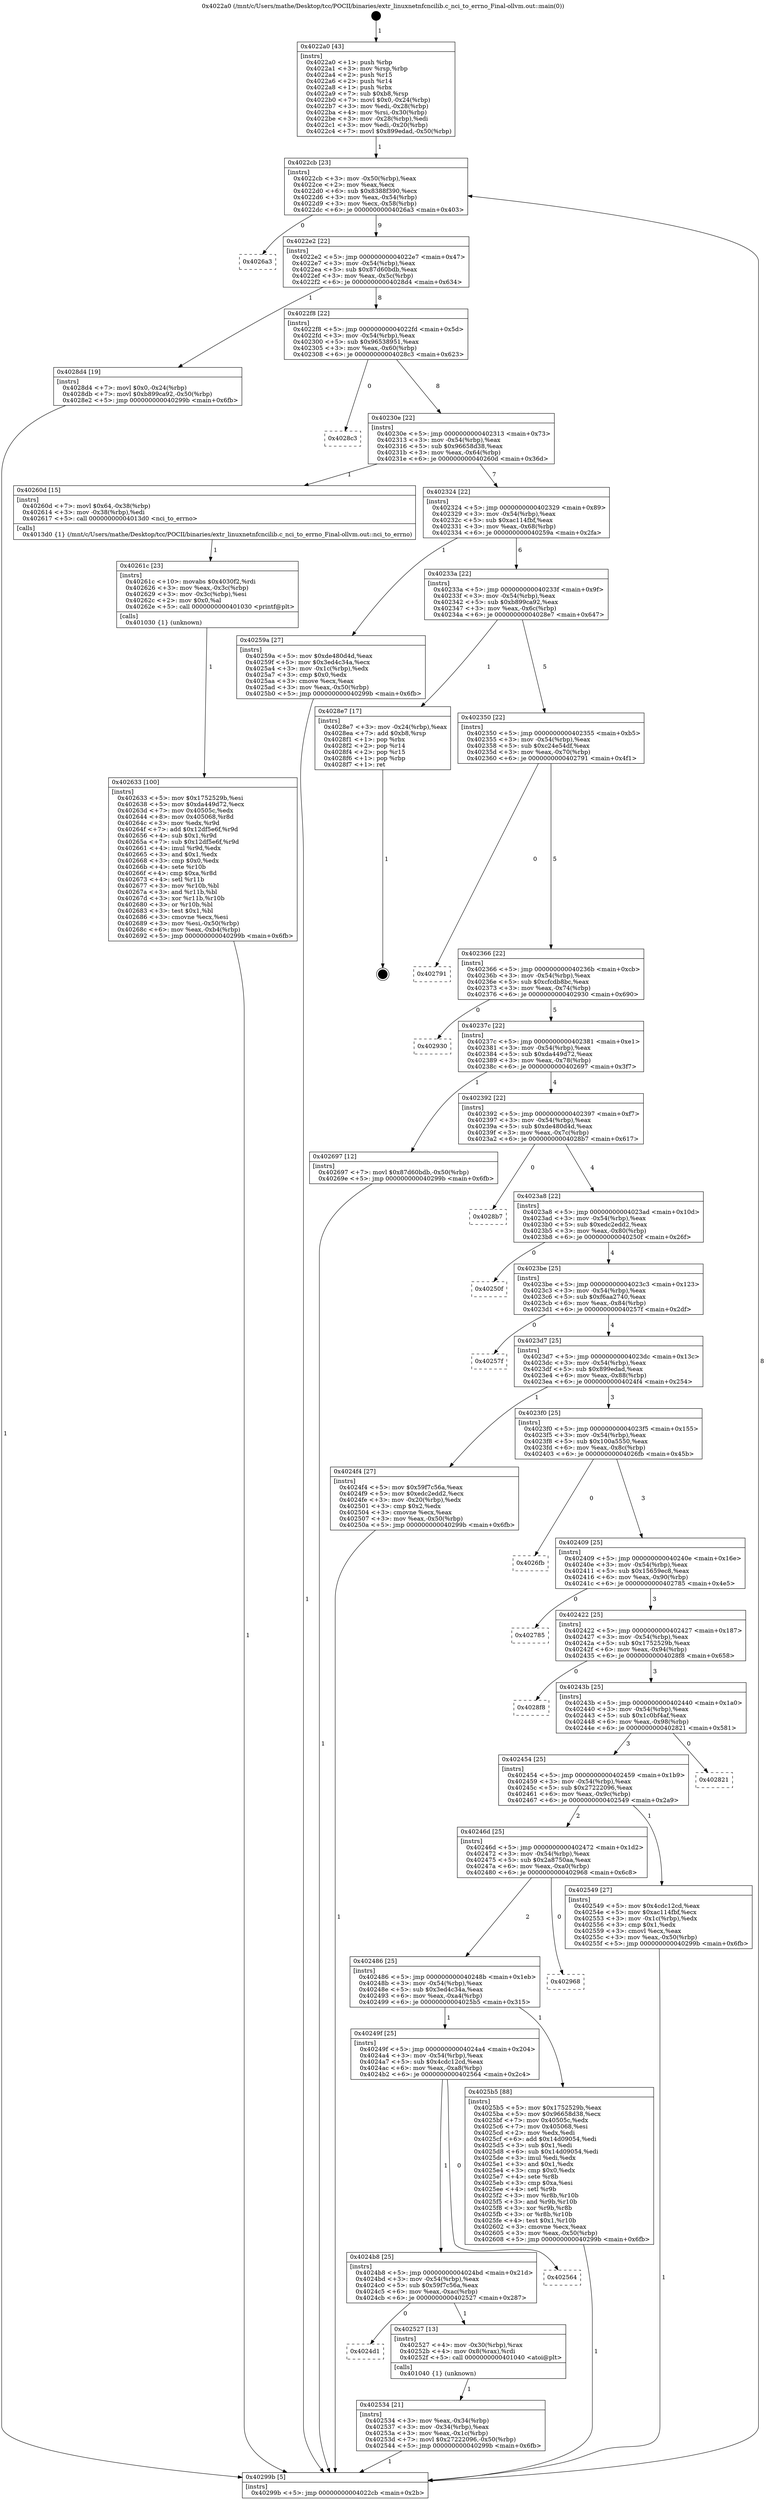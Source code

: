 digraph "0x4022a0" {
  label = "0x4022a0 (/mnt/c/Users/mathe/Desktop/tcc/POCII/binaries/extr_linuxnetnfcncilib.c_nci_to_errno_Final-ollvm.out::main(0))"
  labelloc = "t"
  node[shape=record]

  Entry [label="",width=0.3,height=0.3,shape=circle,fillcolor=black,style=filled]
  "0x4022cb" [label="{
     0x4022cb [23]\l
     | [instrs]\l
     &nbsp;&nbsp;0x4022cb \<+3\>: mov -0x50(%rbp),%eax\l
     &nbsp;&nbsp;0x4022ce \<+2\>: mov %eax,%ecx\l
     &nbsp;&nbsp;0x4022d0 \<+6\>: sub $0x8388f390,%ecx\l
     &nbsp;&nbsp;0x4022d6 \<+3\>: mov %eax,-0x54(%rbp)\l
     &nbsp;&nbsp;0x4022d9 \<+3\>: mov %ecx,-0x58(%rbp)\l
     &nbsp;&nbsp;0x4022dc \<+6\>: je 00000000004026a3 \<main+0x403\>\l
  }"]
  "0x4026a3" [label="{
     0x4026a3\l
  }", style=dashed]
  "0x4022e2" [label="{
     0x4022e2 [22]\l
     | [instrs]\l
     &nbsp;&nbsp;0x4022e2 \<+5\>: jmp 00000000004022e7 \<main+0x47\>\l
     &nbsp;&nbsp;0x4022e7 \<+3\>: mov -0x54(%rbp),%eax\l
     &nbsp;&nbsp;0x4022ea \<+5\>: sub $0x87d60bdb,%eax\l
     &nbsp;&nbsp;0x4022ef \<+3\>: mov %eax,-0x5c(%rbp)\l
     &nbsp;&nbsp;0x4022f2 \<+6\>: je 00000000004028d4 \<main+0x634\>\l
  }"]
  Exit [label="",width=0.3,height=0.3,shape=circle,fillcolor=black,style=filled,peripheries=2]
  "0x4028d4" [label="{
     0x4028d4 [19]\l
     | [instrs]\l
     &nbsp;&nbsp;0x4028d4 \<+7\>: movl $0x0,-0x24(%rbp)\l
     &nbsp;&nbsp;0x4028db \<+7\>: movl $0xb899ca92,-0x50(%rbp)\l
     &nbsp;&nbsp;0x4028e2 \<+5\>: jmp 000000000040299b \<main+0x6fb\>\l
  }"]
  "0x4022f8" [label="{
     0x4022f8 [22]\l
     | [instrs]\l
     &nbsp;&nbsp;0x4022f8 \<+5\>: jmp 00000000004022fd \<main+0x5d\>\l
     &nbsp;&nbsp;0x4022fd \<+3\>: mov -0x54(%rbp),%eax\l
     &nbsp;&nbsp;0x402300 \<+5\>: sub $0x96538951,%eax\l
     &nbsp;&nbsp;0x402305 \<+3\>: mov %eax,-0x60(%rbp)\l
     &nbsp;&nbsp;0x402308 \<+6\>: je 00000000004028c3 \<main+0x623\>\l
  }"]
  "0x402633" [label="{
     0x402633 [100]\l
     | [instrs]\l
     &nbsp;&nbsp;0x402633 \<+5\>: mov $0x1752529b,%esi\l
     &nbsp;&nbsp;0x402638 \<+5\>: mov $0xda449d72,%ecx\l
     &nbsp;&nbsp;0x40263d \<+7\>: mov 0x40505c,%edx\l
     &nbsp;&nbsp;0x402644 \<+8\>: mov 0x405068,%r8d\l
     &nbsp;&nbsp;0x40264c \<+3\>: mov %edx,%r9d\l
     &nbsp;&nbsp;0x40264f \<+7\>: add $0x12df5e6f,%r9d\l
     &nbsp;&nbsp;0x402656 \<+4\>: sub $0x1,%r9d\l
     &nbsp;&nbsp;0x40265a \<+7\>: sub $0x12df5e6f,%r9d\l
     &nbsp;&nbsp;0x402661 \<+4\>: imul %r9d,%edx\l
     &nbsp;&nbsp;0x402665 \<+3\>: and $0x1,%edx\l
     &nbsp;&nbsp;0x402668 \<+3\>: cmp $0x0,%edx\l
     &nbsp;&nbsp;0x40266b \<+4\>: sete %r10b\l
     &nbsp;&nbsp;0x40266f \<+4\>: cmp $0xa,%r8d\l
     &nbsp;&nbsp;0x402673 \<+4\>: setl %r11b\l
     &nbsp;&nbsp;0x402677 \<+3\>: mov %r10b,%bl\l
     &nbsp;&nbsp;0x40267a \<+3\>: and %r11b,%bl\l
     &nbsp;&nbsp;0x40267d \<+3\>: xor %r11b,%r10b\l
     &nbsp;&nbsp;0x402680 \<+3\>: or %r10b,%bl\l
     &nbsp;&nbsp;0x402683 \<+3\>: test $0x1,%bl\l
     &nbsp;&nbsp;0x402686 \<+3\>: cmovne %ecx,%esi\l
     &nbsp;&nbsp;0x402689 \<+3\>: mov %esi,-0x50(%rbp)\l
     &nbsp;&nbsp;0x40268c \<+6\>: mov %eax,-0xb4(%rbp)\l
     &nbsp;&nbsp;0x402692 \<+5\>: jmp 000000000040299b \<main+0x6fb\>\l
  }"]
  "0x4028c3" [label="{
     0x4028c3\l
  }", style=dashed]
  "0x40230e" [label="{
     0x40230e [22]\l
     | [instrs]\l
     &nbsp;&nbsp;0x40230e \<+5\>: jmp 0000000000402313 \<main+0x73\>\l
     &nbsp;&nbsp;0x402313 \<+3\>: mov -0x54(%rbp),%eax\l
     &nbsp;&nbsp;0x402316 \<+5\>: sub $0x96658d38,%eax\l
     &nbsp;&nbsp;0x40231b \<+3\>: mov %eax,-0x64(%rbp)\l
     &nbsp;&nbsp;0x40231e \<+6\>: je 000000000040260d \<main+0x36d\>\l
  }"]
  "0x40261c" [label="{
     0x40261c [23]\l
     | [instrs]\l
     &nbsp;&nbsp;0x40261c \<+10\>: movabs $0x4030f2,%rdi\l
     &nbsp;&nbsp;0x402626 \<+3\>: mov %eax,-0x3c(%rbp)\l
     &nbsp;&nbsp;0x402629 \<+3\>: mov -0x3c(%rbp),%esi\l
     &nbsp;&nbsp;0x40262c \<+2\>: mov $0x0,%al\l
     &nbsp;&nbsp;0x40262e \<+5\>: call 0000000000401030 \<printf@plt\>\l
     | [calls]\l
     &nbsp;&nbsp;0x401030 \{1\} (unknown)\l
  }"]
  "0x40260d" [label="{
     0x40260d [15]\l
     | [instrs]\l
     &nbsp;&nbsp;0x40260d \<+7\>: movl $0x64,-0x38(%rbp)\l
     &nbsp;&nbsp;0x402614 \<+3\>: mov -0x38(%rbp),%edi\l
     &nbsp;&nbsp;0x402617 \<+5\>: call 00000000004013d0 \<nci_to_errno\>\l
     | [calls]\l
     &nbsp;&nbsp;0x4013d0 \{1\} (/mnt/c/Users/mathe/Desktop/tcc/POCII/binaries/extr_linuxnetnfcncilib.c_nci_to_errno_Final-ollvm.out::nci_to_errno)\l
  }"]
  "0x402324" [label="{
     0x402324 [22]\l
     | [instrs]\l
     &nbsp;&nbsp;0x402324 \<+5\>: jmp 0000000000402329 \<main+0x89\>\l
     &nbsp;&nbsp;0x402329 \<+3\>: mov -0x54(%rbp),%eax\l
     &nbsp;&nbsp;0x40232c \<+5\>: sub $0xac114fbf,%eax\l
     &nbsp;&nbsp;0x402331 \<+3\>: mov %eax,-0x68(%rbp)\l
     &nbsp;&nbsp;0x402334 \<+6\>: je 000000000040259a \<main+0x2fa\>\l
  }"]
  "0x402534" [label="{
     0x402534 [21]\l
     | [instrs]\l
     &nbsp;&nbsp;0x402534 \<+3\>: mov %eax,-0x34(%rbp)\l
     &nbsp;&nbsp;0x402537 \<+3\>: mov -0x34(%rbp),%eax\l
     &nbsp;&nbsp;0x40253a \<+3\>: mov %eax,-0x1c(%rbp)\l
     &nbsp;&nbsp;0x40253d \<+7\>: movl $0x27222096,-0x50(%rbp)\l
     &nbsp;&nbsp;0x402544 \<+5\>: jmp 000000000040299b \<main+0x6fb\>\l
  }"]
  "0x40259a" [label="{
     0x40259a [27]\l
     | [instrs]\l
     &nbsp;&nbsp;0x40259a \<+5\>: mov $0xde480d4d,%eax\l
     &nbsp;&nbsp;0x40259f \<+5\>: mov $0x3ed4c34a,%ecx\l
     &nbsp;&nbsp;0x4025a4 \<+3\>: mov -0x1c(%rbp),%edx\l
     &nbsp;&nbsp;0x4025a7 \<+3\>: cmp $0x0,%edx\l
     &nbsp;&nbsp;0x4025aa \<+3\>: cmove %ecx,%eax\l
     &nbsp;&nbsp;0x4025ad \<+3\>: mov %eax,-0x50(%rbp)\l
     &nbsp;&nbsp;0x4025b0 \<+5\>: jmp 000000000040299b \<main+0x6fb\>\l
  }"]
  "0x40233a" [label="{
     0x40233a [22]\l
     | [instrs]\l
     &nbsp;&nbsp;0x40233a \<+5\>: jmp 000000000040233f \<main+0x9f\>\l
     &nbsp;&nbsp;0x40233f \<+3\>: mov -0x54(%rbp),%eax\l
     &nbsp;&nbsp;0x402342 \<+5\>: sub $0xb899ca92,%eax\l
     &nbsp;&nbsp;0x402347 \<+3\>: mov %eax,-0x6c(%rbp)\l
     &nbsp;&nbsp;0x40234a \<+6\>: je 00000000004028e7 \<main+0x647\>\l
  }"]
  "0x4024d1" [label="{
     0x4024d1\l
  }", style=dashed]
  "0x4028e7" [label="{
     0x4028e7 [17]\l
     | [instrs]\l
     &nbsp;&nbsp;0x4028e7 \<+3\>: mov -0x24(%rbp),%eax\l
     &nbsp;&nbsp;0x4028ea \<+7\>: add $0xb8,%rsp\l
     &nbsp;&nbsp;0x4028f1 \<+1\>: pop %rbx\l
     &nbsp;&nbsp;0x4028f2 \<+2\>: pop %r14\l
     &nbsp;&nbsp;0x4028f4 \<+2\>: pop %r15\l
     &nbsp;&nbsp;0x4028f6 \<+1\>: pop %rbp\l
     &nbsp;&nbsp;0x4028f7 \<+1\>: ret\l
  }"]
  "0x402350" [label="{
     0x402350 [22]\l
     | [instrs]\l
     &nbsp;&nbsp;0x402350 \<+5\>: jmp 0000000000402355 \<main+0xb5\>\l
     &nbsp;&nbsp;0x402355 \<+3\>: mov -0x54(%rbp),%eax\l
     &nbsp;&nbsp;0x402358 \<+5\>: sub $0xc24e54df,%eax\l
     &nbsp;&nbsp;0x40235d \<+3\>: mov %eax,-0x70(%rbp)\l
     &nbsp;&nbsp;0x402360 \<+6\>: je 0000000000402791 \<main+0x4f1\>\l
  }"]
  "0x402527" [label="{
     0x402527 [13]\l
     | [instrs]\l
     &nbsp;&nbsp;0x402527 \<+4\>: mov -0x30(%rbp),%rax\l
     &nbsp;&nbsp;0x40252b \<+4\>: mov 0x8(%rax),%rdi\l
     &nbsp;&nbsp;0x40252f \<+5\>: call 0000000000401040 \<atoi@plt\>\l
     | [calls]\l
     &nbsp;&nbsp;0x401040 \{1\} (unknown)\l
  }"]
  "0x402791" [label="{
     0x402791\l
  }", style=dashed]
  "0x402366" [label="{
     0x402366 [22]\l
     | [instrs]\l
     &nbsp;&nbsp;0x402366 \<+5\>: jmp 000000000040236b \<main+0xcb\>\l
     &nbsp;&nbsp;0x40236b \<+3\>: mov -0x54(%rbp),%eax\l
     &nbsp;&nbsp;0x40236e \<+5\>: sub $0xcfcdb8bc,%eax\l
     &nbsp;&nbsp;0x402373 \<+3\>: mov %eax,-0x74(%rbp)\l
     &nbsp;&nbsp;0x402376 \<+6\>: je 0000000000402930 \<main+0x690\>\l
  }"]
  "0x4024b8" [label="{
     0x4024b8 [25]\l
     | [instrs]\l
     &nbsp;&nbsp;0x4024b8 \<+5\>: jmp 00000000004024bd \<main+0x21d\>\l
     &nbsp;&nbsp;0x4024bd \<+3\>: mov -0x54(%rbp),%eax\l
     &nbsp;&nbsp;0x4024c0 \<+5\>: sub $0x59f7c56a,%eax\l
     &nbsp;&nbsp;0x4024c5 \<+6\>: mov %eax,-0xac(%rbp)\l
     &nbsp;&nbsp;0x4024cb \<+6\>: je 0000000000402527 \<main+0x287\>\l
  }"]
  "0x402930" [label="{
     0x402930\l
  }", style=dashed]
  "0x40237c" [label="{
     0x40237c [22]\l
     | [instrs]\l
     &nbsp;&nbsp;0x40237c \<+5\>: jmp 0000000000402381 \<main+0xe1\>\l
     &nbsp;&nbsp;0x402381 \<+3\>: mov -0x54(%rbp),%eax\l
     &nbsp;&nbsp;0x402384 \<+5\>: sub $0xda449d72,%eax\l
     &nbsp;&nbsp;0x402389 \<+3\>: mov %eax,-0x78(%rbp)\l
     &nbsp;&nbsp;0x40238c \<+6\>: je 0000000000402697 \<main+0x3f7\>\l
  }"]
  "0x402564" [label="{
     0x402564\l
  }", style=dashed]
  "0x402697" [label="{
     0x402697 [12]\l
     | [instrs]\l
     &nbsp;&nbsp;0x402697 \<+7\>: movl $0x87d60bdb,-0x50(%rbp)\l
     &nbsp;&nbsp;0x40269e \<+5\>: jmp 000000000040299b \<main+0x6fb\>\l
  }"]
  "0x402392" [label="{
     0x402392 [22]\l
     | [instrs]\l
     &nbsp;&nbsp;0x402392 \<+5\>: jmp 0000000000402397 \<main+0xf7\>\l
     &nbsp;&nbsp;0x402397 \<+3\>: mov -0x54(%rbp),%eax\l
     &nbsp;&nbsp;0x40239a \<+5\>: sub $0xde480d4d,%eax\l
     &nbsp;&nbsp;0x40239f \<+3\>: mov %eax,-0x7c(%rbp)\l
     &nbsp;&nbsp;0x4023a2 \<+6\>: je 00000000004028b7 \<main+0x617\>\l
  }"]
  "0x40249f" [label="{
     0x40249f [25]\l
     | [instrs]\l
     &nbsp;&nbsp;0x40249f \<+5\>: jmp 00000000004024a4 \<main+0x204\>\l
     &nbsp;&nbsp;0x4024a4 \<+3\>: mov -0x54(%rbp),%eax\l
     &nbsp;&nbsp;0x4024a7 \<+5\>: sub $0x4cdc12cd,%eax\l
     &nbsp;&nbsp;0x4024ac \<+6\>: mov %eax,-0xa8(%rbp)\l
     &nbsp;&nbsp;0x4024b2 \<+6\>: je 0000000000402564 \<main+0x2c4\>\l
  }"]
  "0x4028b7" [label="{
     0x4028b7\l
  }", style=dashed]
  "0x4023a8" [label="{
     0x4023a8 [22]\l
     | [instrs]\l
     &nbsp;&nbsp;0x4023a8 \<+5\>: jmp 00000000004023ad \<main+0x10d\>\l
     &nbsp;&nbsp;0x4023ad \<+3\>: mov -0x54(%rbp),%eax\l
     &nbsp;&nbsp;0x4023b0 \<+5\>: sub $0xedc2edd2,%eax\l
     &nbsp;&nbsp;0x4023b5 \<+3\>: mov %eax,-0x80(%rbp)\l
     &nbsp;&nbsp;0x4023b8 \<+6\>: je 000000000040250f \<main+0x26f\>\l
  }"]
  "0x4025b5" [label="{
     0x4025b5 [88]\l
     | [instrs]\l
     &nbsp;&nbsp;0x4025b5 \<+5\>: mov $0x1752529b,%eax\l
     &nbsp;&nbsp;0x4025ba \<+5\>: mov $0x96658d38,%ecx\l
     &nbsp;&nbsp;0x4025bf \<+7\>: mov 0x40505c,%edx\l
     &nbsp;&nbsp;0x4025c6 \<+7\>: mov 0x405068,%esi\l
     &nbsp;&nbsp;0x4025cd \<+2\>: mov %edx,%edi\l
     &nbsp;&nbsp;0x4025cf \<+6\>: add $0x14d09054,%edi\l
     &nbsp;&nbsp;0x4025d5 \<+3\>: sub $0x1,%edi\l
     &nbsp;&nbsp;0x4025d8 \<+6\>: sub $0x14d09054,%edi\l
     &nbsp;&nbsp;0x4025de \<+3\>: imul %edi,%edx\l
     &nbsp;&nbsp;0x4025e1 \<+3\>: and $0x1,%edx\l
     &nbsp;&nbsp;0x4025e4 \<+3\>: cmp $0x0,%edx\l
     &nbsp;&nbsp;0x4025e7 \<+4\>: sete %r8b\l
     &nbsp;&nbsp;0x4025eb \<+3\>: cmp $0xa,%esi\l
     &nbsp;&nbsp;0x4025ee \<+4\>: setl %r9b\l
     &nbsp;&nbsp;0x4025f2 \<+3\>: mov %r8b,%r10b\l
     &nbsp;&nbsp;0x4025f5 \<+3\>: and %r9b,%r10b\l
     &nbsp;&nbsp;0x4025f8 \<+3\>: xor %r9b,%r8b\l
     &nbsp;&nbsp;0x4025fb \<+3\>: or %r8b,%r10b\l
     &nbsp;&nbsp;0x4025fe \<+4\>: test $0x1,%r10b\l
     &nbsp;&nbsp;0x402602 \<+3\>: cmovne %ecx,%eax\l
     &nbsp;&nbsp;0x402605 \<+3\>: mov %eax,-0x50(%rbp)\l
     &nbsp;&nbsp;0x402608 \<+5\>: jmp 000000000040299b \<main+0x6fb\>\l
  }"]
  "0x40250f" [label="{
     0x40250f\l
  }", style=dashed]
  "0x4023be" [label="{
     0x4023be [25]\l
     | [instrs]\l
     &nbsp;&nbsp;0x4023be \<+5\>: jmp 00000000004023c3 \<main+0x123\>\l
     &nbsp;&nbsp;0x4023c3 \<+3\>: mov -0x54(%rbp),%eax\l
     &nbsp;&nbsp;0x4023c6 \<+5\>: sub $0xf6aa2740,%eax\l
     &nbsp;&nbsp;0x4023cb \<+6\>: mov %eax,-0x84(%rbp)\l
     &nbsp;&nbsp;0x4023d1 \<+6\>: je 000000000040257f \<main+0x2df\>\l
  }"]
  "0x402486" [label="{
     0x402486 [25]\l
     | [instrs]\l
     &nbsp;&nbsp;0x402486 \<+5\>: jmp 000000000040248b \<main+0x1eb\>\l
     &nbsp;&nbsp;0x40248b \<+3\>: mov -0x54(%rbp),%eax\l
     &nbsp;&nbsp;0x40248e \<+5\>: sub $0x3ed4c34a,%eax\l
     &nbsp;&nbsp;0x402493 \<+6\>: mov %eax,-0xa4(%rbp)\l
     &nbsp;&nbsp;0x402499 \<+6\>: je 00000000004025b5 \<main+0x315\>\l
  }"]
  "0x40257f" [label="{
     0x40257f\l
  }", style=dashed]
  "0x4023d7" [label="{
     0x4023d7 [25]\l
     | [instrs]\l
     &nbsp;&nbsp;0x4023d7 \<+5\>: jmp 00000000004023dc \<main+0x13c\>\l
     &nbsp;&nbsp;0x4023dc \<+3\>: mov -0x54(%rbp),%eax\l
     &nbsp;&nbsp;0x4023df \<+5\>: sub $0x899edad,%eax\l
     &nbsp;&nbsp;0x4023e4 \<+6\>: mov %eax,-0x88(%rbp)\l
     &nbsp;&nbsp;0x4023ea \<+6\>: je 00000000004024f4 \<main+0x254\>\l
  }"]
  "0x402968" [label="{
     0x402968\l
  }", style=dashed]
  "0x4024f4" [label="{
     0x4024f4 [27]\l
     | [instrs]\l
     &nbsp;&nbsp;0x4024f4 \<+5\>: mov $0x59f7c56a,%eax\l
     &nbsp;&nbsp;0x4024f9 \<+5\>: mov $0xedc2edd2,%ecx\l
     &nbsp;&nbsp;0x4024fe \<+3\>: mov -0x20(%rbp),%edx\l
     &nbsp;&nbsp;0x402501 \<+3\>: cmp $0x2,%edx\l
     &nbsp;&nbsp;0x402504 \<+3\>: cmovne %ecx,%eax\l
     &nbsp;&nbsp;0x402507 \<+3\>: mov %eax,-0x50(%rbp)\l
     &nbsp;&nbsp;0x40250a \<+5\>: jmp 000000000040299b \<main+0x6fb\>\l
  }"]
  "0x4023f0" [label="{
     0x4023f0 [25]\l
     | [instrs]\l
     &nbsp;&nbsp;0x4023f0 \<+5\>: jmp 00000000004023f5 \<main+0x155\>\l
     &nbsp;&nbsp;0x4023f5 \<+3\>: mov -0x54(%rbp),%eax\l
     &nbsp;&nbsp;0x4023f8 \<+5\>: sub $0x100a5550,%eax\l
     &nbsp;&nbsp;0x4023fd \<+6\>: mov %eax,-0x8c(%rbp)\l
     &nbsp;&nbsp;0x402403 \<+6\>: je 00000000004026fb \<main+0x45b\>\l
  }"]
  "0x40299b" [label="{
     0x40299b [5]\l
     | [instrs]\l
     &nbsp;&nbsp;0x40299b \<+5\>: jmp 00000000004022cb \<main+0x2b\>\l
  }"]
  "0x4022a0" [label="{
     0x4022a0 [43]\l
     | [instrs]\l
     &nbsp;&nbsp;0x4022a0 \<+1\>: push %rbp\l
     &nbsp;&nbsp;0x4022a1 \<+3\>: mov %rsp,%rbp\l
     &nbsp;&nbsp;0x4022a4 \<+2\>: push %r15\l
     &nbsp;&nbsp;0x4022a6 \<+2\>: push %r14\l
     &nbsp;&nbsp;0x4022a8 \<+1\>: push %rbx\l
     &nbsp;&nbsp;0x4022a9 \<+7\>: sub $0xb8,%rsp\l
     &nbsp;&nbsp;0x4022b0 \<+7\>: movl $0x0,-0x24(%rbp)\l
     &nbsp;&nbsp;0x4022b7 \<+3\>: mov %edi,-0x28(%rbp)\l
     &nbsp;&nbsp;0x4022ba \<+4\>: mov %rsi,-0x30(%rbp)\l
     &nbsp;&nbsp;0x4022be \<+3\>: mov -0x28(%rbp),%edi\l
     &nbsp;&nbsp;0x4022c1 \<+3\>: mov %edi,-0x20(%rbp)\l
     &nbsp;&nbsp;0x4022c4 \<+7\>: movl $0x899edad,-0x50(%rbp)\l
  }"]
  "0x40246d" [label="{
     0x40246d [25]\l
     | [instrs]\l
     &nbsp;&nbsp;0x40246d \<+5\>: jmp 0000000000402472 \<main+0x1d2\>\l
     &nbsp;&nbsp;0x402472 \<+3\>: mov -0x54(%rbp),%eax\l
     &nbsp;&nbsp;0x402475 \<+5\>: sub $0x2a8750aa,%eax\l
     &nbsp;&nbsp;0x40247a \<+6\>: mov %eax,-0xa0(%rbp)\l
     &nbsp;&nbsp;0x402480 \<+6\>: je 0000000000402968 \<main+0x6c8\>\l
  }"]
  "0x4026fb" [label="{
     0x4026fb\l
  }", style=dashed]
  "0x402409" [label="{
     0x402409 [25]\l
     | [instrs]\l
     &nbsp;&nbsp;0x402409 \<+5\>: jmp 000000000040240e \<main+0x16e\>\l
     &nbsp;&nbsp;0x40240e \<+3\>: mov -0x54(%rbp),%eax\l
     &nbsp;&nbsp;0x402411 \<+5\>: sub $0x15659ec8,%eax\l
     &nbsp;&nbsp;0x402416 \<+6\>: mov %eax,-0x90(%rbp)\l
     &nbsp;&nbsp;0x40241c \<+6\>: je 0000000000402785 \<main+0x4e5\>\l
  }"]
  "0x402549" [label="{
     0x402549 [27]\l
     | [instrs]\l
     &nbsp;&nbsp;0x402549 \<+5\>: mov $0x4cdc12cd,%eax\l
     &nbsp;&nbsp;0x40254e \<+5\>: mov $0xac114fbf,%ecx\l
     &nbsp;&nbsp;0x402553 \<+3\>: mov -0x1c(%rbp),%edx\l
     &nbsp;&nbsp;0x402556 \<+3\>: cmp $0x1,%edx\l
     &nbsp;&nbsp;0x402559 \<+3\>: cmovl %ecx,%eax\l
     &nbsp;&nbsp;0x40255c \<+3\>: mov %eax,-0x50(%rbp)\l
     &nbsp;&nbsp;0x40255f \<+5\>: jmp 000000000040299b \<main+0x6fb\>\l
  }"]
  "0x402785" [label="{
     0x402785\l
  }", style=dashed]
  "0x402422" [label="{
     0x402422 [25]\l
     | [instrs]\l
     &nbsp;&nbsp;0x402422 \<+5\>: jmp 0000000000402427 \<main+0x187\>\l
     &nbsp;&nbsp;0x402427 \<+3\>: mov -0x54(%rbp),%eax\l
     &nbsp;&nbsp;0x40242a \<+5\>: sub $0x1752529b,%eax\l
     &nbsp;&nbsp;0x40242f \<+6\>: mov %eax,-0x94(%rbp)\l
     &nbsp;&nbsp;0x402435 \<+6\>: je 00000000004028f8 \<main+0x658\>\l
  }"]
  "0x402454" [label="{
     0x402454 [25]\l
     | [instrs]\l
     &nbsp;&nbsp;0x402454 \<+5\>: jmp 0000000000402459 \<main+0x1b9\>\l
     &nbsp;&nbsp;0x402459 \<+3\>: mov -0x54(%rbp),%eax\l
     &nbsp;&nbsp;0x40245c \<+5\>: sub $0x27222096,%eax\l
     &nbsp;&nbsp;0x402461 \<+6\>: mov %eax,-0x9c(%rbp)\l
     &nbsp;&nbsp;0x402467 \<+6\>: je 0000000000402549 \<main+0x2a9\>\l
  }"]
  "0x4028f8" [label="{
     0x4028f8\l
  }", style=dashed]
  "0x40243b" [label="{
     0x40243b [25]\l
     | [instrs]\l
     &nbsp;&nbsp;0x40243b \<+5\>: jmp 0000000000402440 \<main+0x1a0\>\l
     &nbsp;&nbsp;0x402440 \<+3\>: mov -0x54(%rbp),%eax\l
     &nbsp;&nbsp;0x402443 \<+5\>: sub $0x1c0bf4af,%eax\l
     &nbsp;&nbsp;0x402448 \<+6\>: mov %eax,-0x98(%rbp)\l
     &nbsp;&nbsp;0x40244e \<+6\>: je 0000000000402821 \<main+0x581\>\l
  }"]
  "0x402821" [label="{
     0x402821\l
  }", style=dashed]
  Entry -> "0x4022a0" [label=" 1"]
  "0x4022cb" -> "0x4026a3" [label=" 0"]
  "0x4022cb" -> "0x4022e2" [label=" 9"]
  "0x4028e7" -> Exit [label=" 1"]
  "0x4022e2" -> "0x4028d4" [label=" 1"]
  "0x4022e2" -> "0x4022f8" [label=" 8"]
  "0x4028d4" -> "0x40299b" [label=" 1"]
  "0x4022f8" -> "0x4028c3" [label=" 0"]
  "0x4022f8" -> "0x40230e" [label=" 8"]
  "0x402697" -> "0x40299b" [label=" 1"]
  "0x40230e" -> "0x40260d" [label=" 1"]
  "0x40230e" -> "0x402324" [label=" 7"]
  "0x402633" -> "0x40299b" [label=" 1"]
  "0x402324" -> "0x40259a" [label=" 1"]
  "0x402324" -> "0x40233a" [label=" 6"]
  "0x40261c" -> "0x402633" [label=" 1"]
  "0x40233a" -> "0x4028e7" [label=" 1"]
  "0x40233a" -> "0x402350" [label=" 5"]
  "0x40260d" -> "0x40261c" [label=" 1"]
  "0x402350" -> "0x402791" [label=" 0"]
  "0x402350" -> "0x402366" [label=" 5"]
  "0x4025b5" -> "0x40299b" [label=" 1"]
  "0x402366" -> "0x402930" [label=" 0"]
  "0x402366" -> "0x40237c" [label=" 5"]
  "0x402549" -> "0x40299b" [label=" 1"]
  "0x40237c" -> "0x402697" [label=" 1"]
  "0x40237c" -> "0x402392" [label=" 4"]
  "0x402534" -> "0x40299b" [label=" 1"]
  "0x402392" -> "0x4028b7" [label=" 0"]
  "0x402392" -> "0x4023a8" [label=" 4"]
  "0x4024b8" -> "0x4024d1" [label=" 0"]
  "0x4023a8" -> "0x40250f" [label=" 0"]
  "0x4023a8" -> "0x4023be" [label=" 4"]
  "0x4024b8" -> "0x402527" [label=" 1"]
  "0x4023be" -> "0x40257f" [label=" 0"]
  "0x4023be" -> "0x4023d7" [label=" 4"]
  "0x40249f" -> "0x4024b8" [label=" 1"]
  "0x4023d7" -> "0x4024f4" [label=" 1"]
  "0x4023d7" -> "0x4023f0" [label=" 3"]
  "0x4024f4" -> "0x40299b" [label=" 1"]
  "0x4022a0" -> "0x4022cb" [label=" 1"]
  "0x40299b" -> "0x4022cb" [label=" 8"]
  "0x40249f" -> "0x402564" [label=" 0"]
  "0x4023f0" -> "0x4026fb" [label=" 0"]
  "0x4023f0" -> "0x402409" [label=" 3"]
  "0x402486" -> "0x40249f" [label=" 1"]
  "0x402409" -> "0x402785" [label=" 0"]
  "0x402409" -> "0x402422" [label=" 3"]
  "0x402486" -> "0x4025b5" [label=" 1"]
  "0x402422" -> "0x4028f8" [label=" 0"]
  "0x402422" -> "0x40243b" [label=" 3"]
  "0x40246d" -> "0x402486" [label=" 2"]
  "0x40243b" -> "0x402821" [label=" 0"]
  "0x40243b" -> "0x402454" [label=" 3"]
  "0x40259a" -> "0x40299b" [label=" 1"]
  "0x402454" -> "0x402549" [label=" 1"]
  "0x402454" -> "0x40246d" [label=" 2"]
  "0x402527" -> "0x402534" [label=" 1"]
  "0x40246d" -> "0x402968" [label=" 0"]
}
